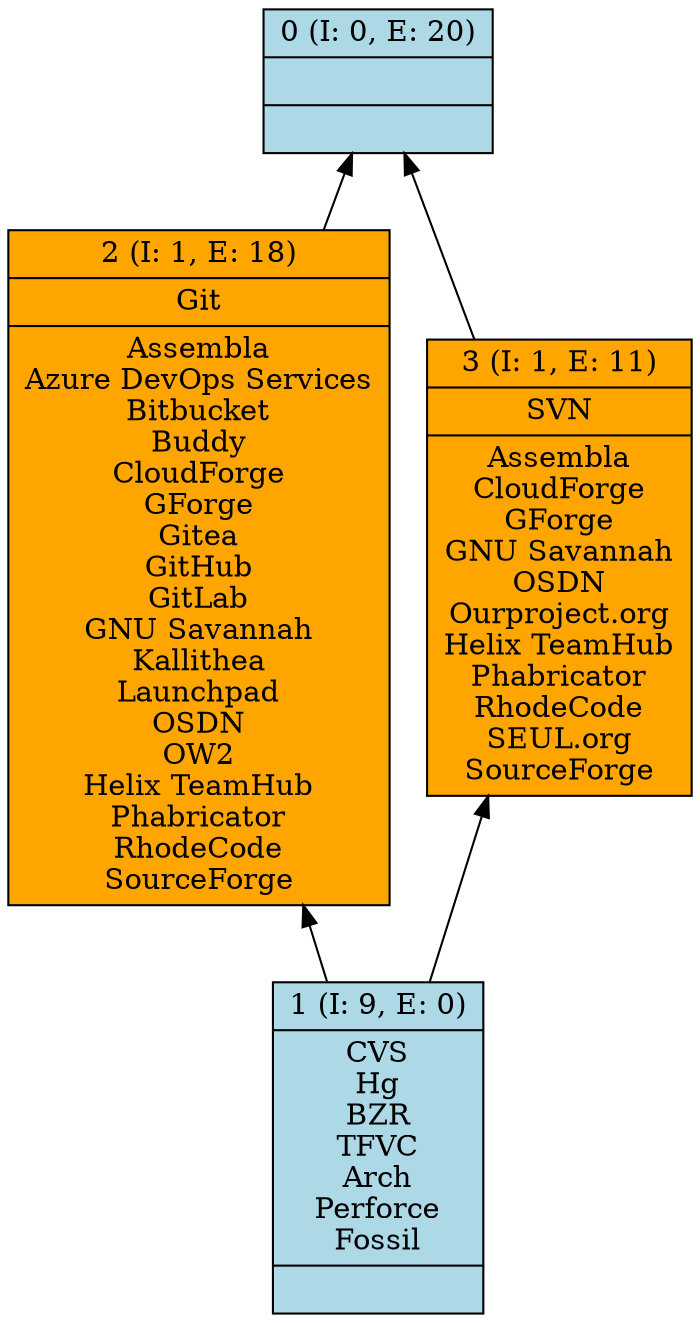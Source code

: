 digraph G { 
	rankdir=BT;
0 [shape=record,style=filled,fillcolor=lightblue,label="{0 (I: 0, E: 20)||}"];
1 [shape=record,style=filled,fillcolor=lightblue,label="{1 (I: 9, E: 0)|CVS\nHg\nBZR\nTFVC\nArch\nPerforce\nFossil\n|}"];
2 [shape=record,style=filled,fillcolor=orange,label="{2 (I: 1, E: 18)|Git\n|Assembla\nAzure DevOps Services\nBitbucket\nBuddy\nCloudForge\nGForge\nGitea\nGitHub\nGitLab\nGNU Savannah\nKallithea\nLaunchpad\nOSDN\nOW2\nHelix TeamHub\nPhabricator\nRhodeCode\nSourceForge\n}"];
3 [shape=record,style=filled,fillcolor=orange,label="{3 (I: 1, E: 11)|SVN\n|Assembla\nCloudForge\nGForge\nGNU Savannah\nOSDN\nOurproject.org\nHelix TeamHub\nPhabricator\nRhodeCode\nSEUL.org\nSourceForge\n}"];
	1 -> 2
	1 -> 3
	2 -> 0
	3 -> 0
}